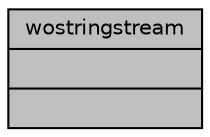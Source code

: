 digraph "wostringstream"
{
 // INTERACTIVE_SVG=YES
  bgcolor="transparent";
  edge [fontname="Helvetica",fontsize="10",labelfontname="Helvetica",labelfontsize="10"];
  node [fontname="Helvetica",fontsize="10",shape=record];
  Node1 [label="{wostringstream\n||}",height=0.2,width=0.4,color="black", fillcolor="grey75", style="filled", fontcolor="black"];
}
